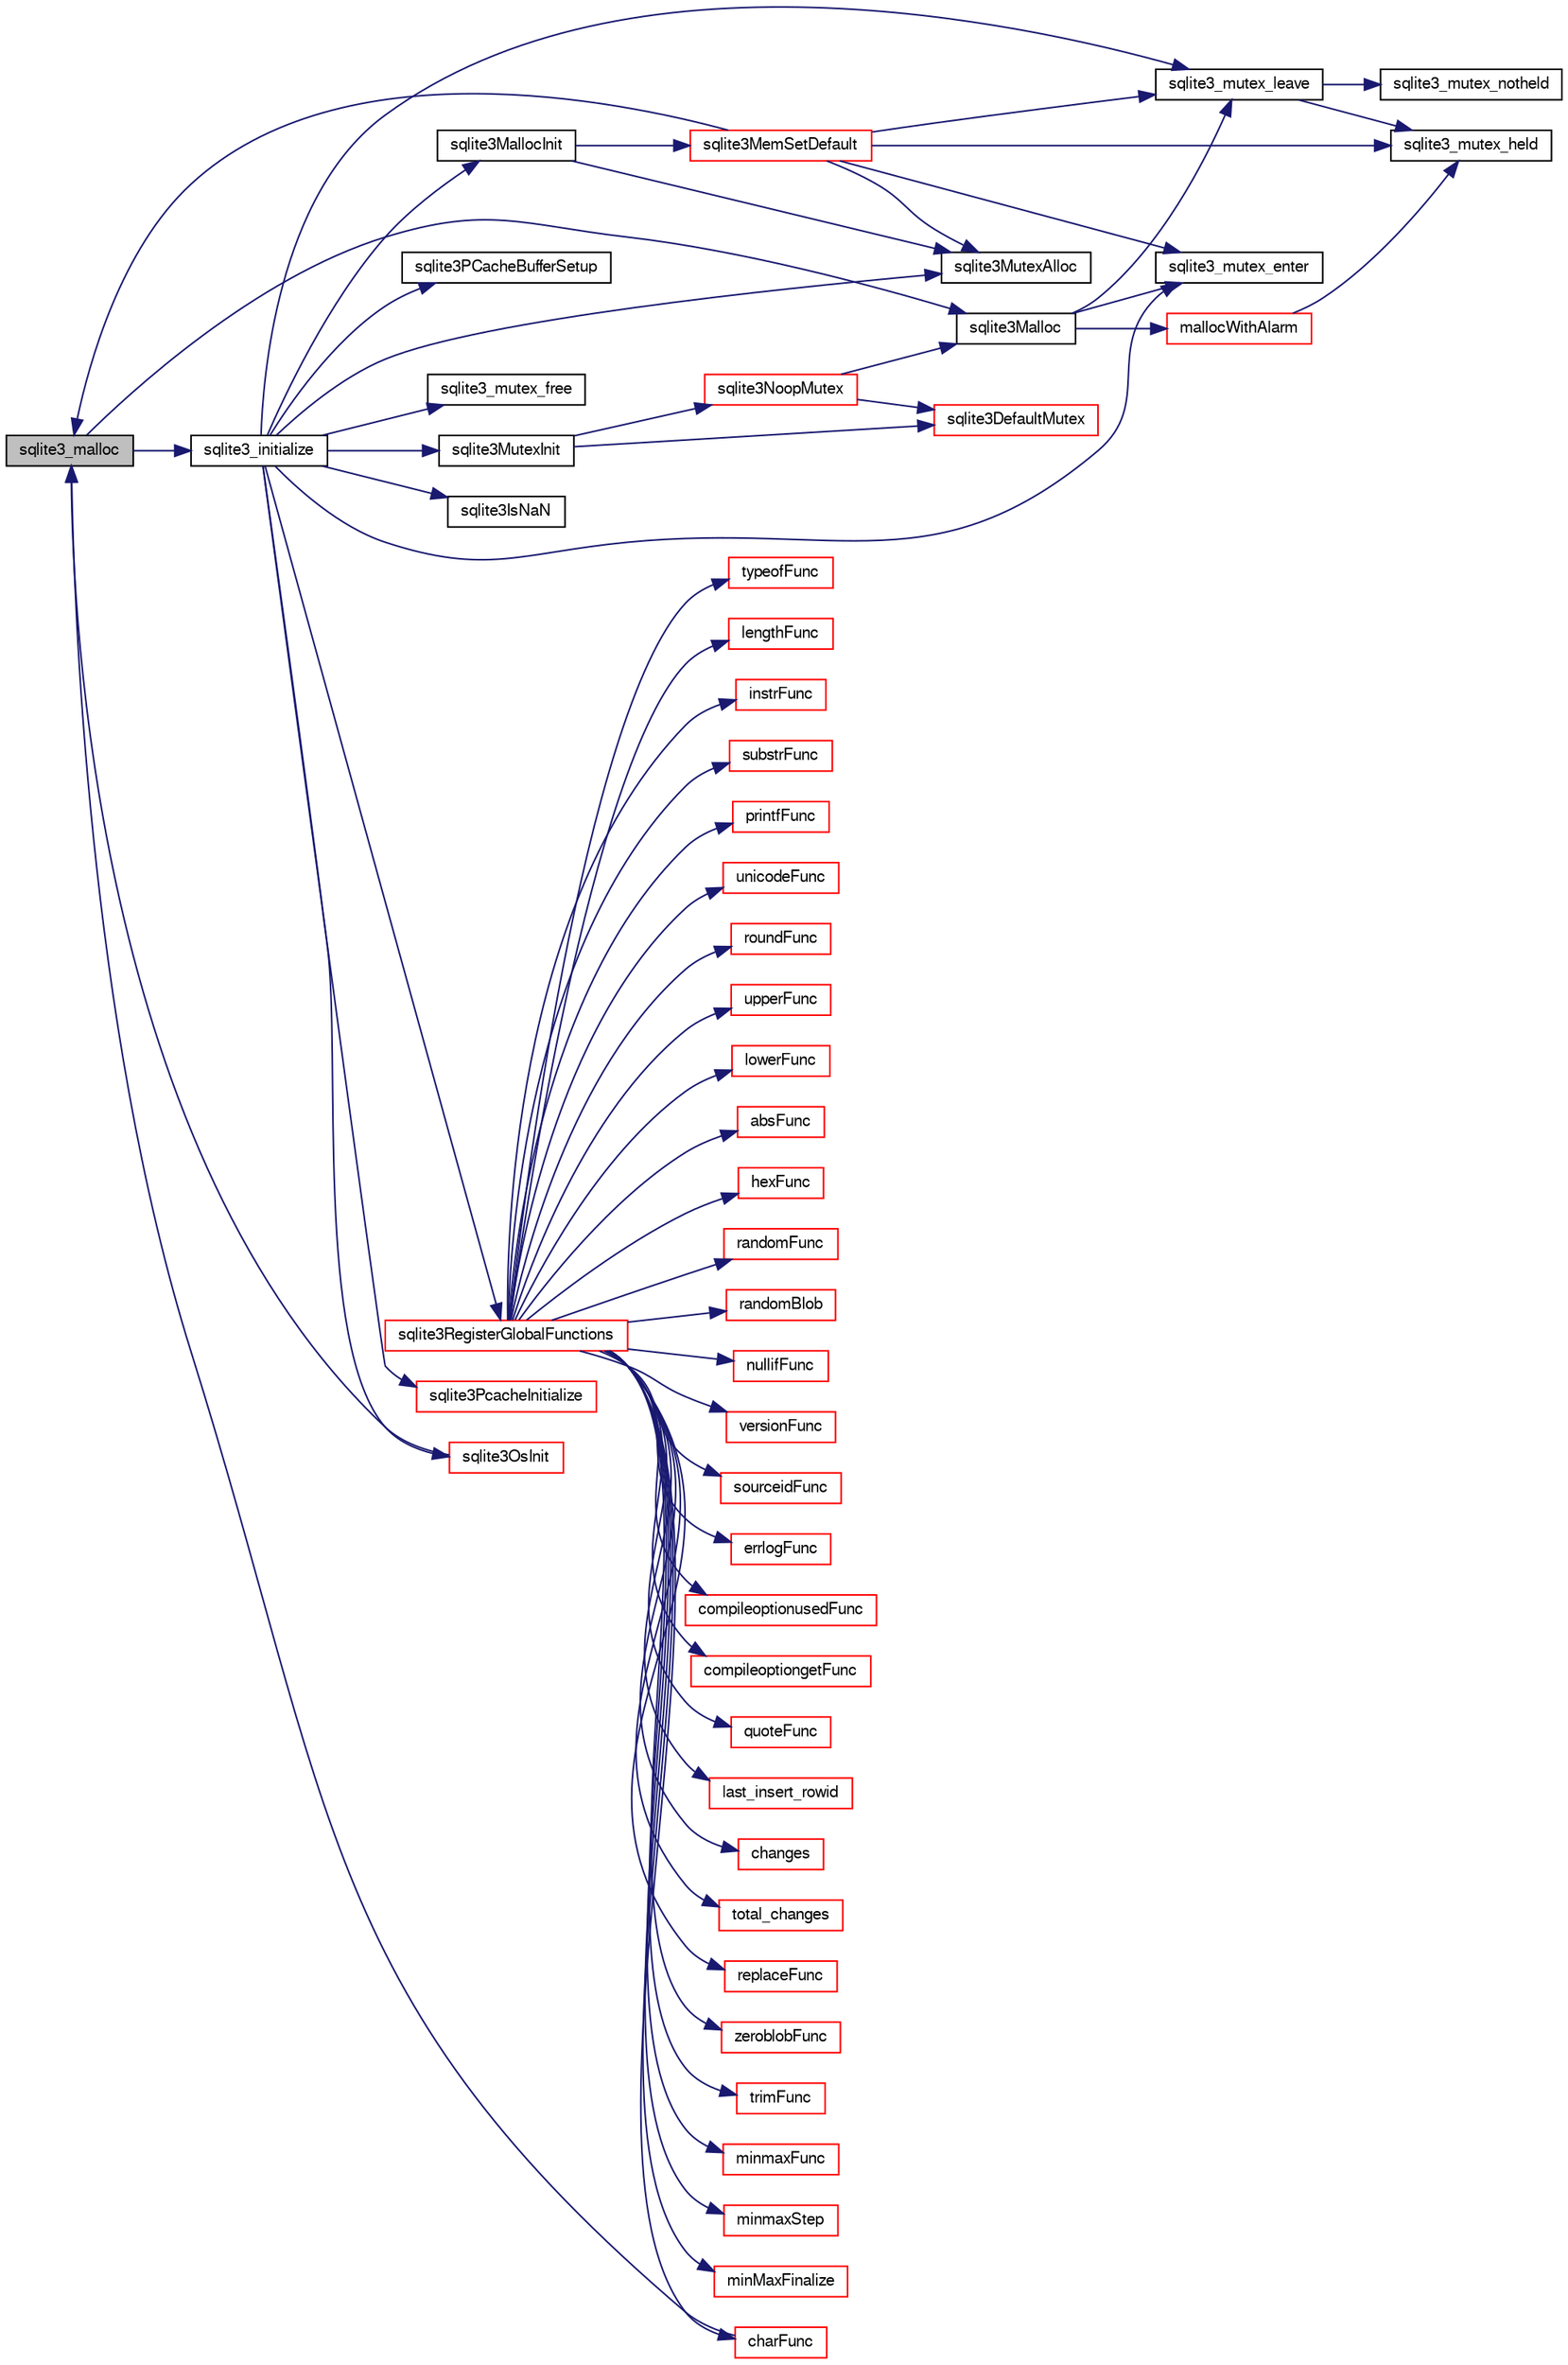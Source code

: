 digraph "sqlite3_malloc"
{
  edge [fontname="FreeSans",fontsize="10",labelfontname="FreeSans",labelfontsize="10"];
  node [fontname="FreeSans",fontsize="10",shape=record];
  rankdir="LR";
  Node342338 [label="sqlite3_malloc",height=0.2,width=0.4,color="black", fillcolor="grey75", style="filled", fontcolor="black"];
  Node342338 -> Node342339 [color="midnightblue",fontsize="10",style="solid",fontname="FreeSans"];
  Node342339 [label="sqlite3_initialize",height=0.2,width=0.4,color="black", fillcolor="white", style="filled",URL="$sqlite3_8c.html#ab0c0ee2d5d4cf8b28e9572296a8861df"];
  Node342339 -> Node342340 [color="midnightblue",fontsize="10",style="solid",fontname="FreeSans"];
  Node342340 [label="sqlite3MutexInit",height=0.2,width=0.4,color="black", fillcolor="white", style="filled",URL="$sqlite3_8c.html#a7906afcdd1cdb3d0007eb932398a1158"];
  Node342340 -> Node342341 [color="midnightblue",fontsize="10",style="solid",fontname="FreeSans"];
  Node342341 [label="sqlite3DefaultMutex",height=0.2,width=0.4,color="red", fillcolor="white", style="filled",URL="$sqlite3_8c.html#ac895a71e325f9b2f9b862f737c17aca8"];
  Node342340 -> Node342362 [color="midnightblue",fontsize="10",style="solid",fontname="FreeSans"];
  Node342362 [label="sqlite3NoopMutex",height=0.2,width=0.4,color="red", fillcolor="white", style="filled",URL="$sqlite3_8c.html#a09742cde9ef371d94f8201d2cdb543e4"];
  Node342362 -> Node342346 [color="midnightblue",fontsize="10",style="solid",fontname="FreeSans"];
  Node342346 [label="sqlite3Malloc",height=0.2,width=0.4,color="black", fillcolor="white", style="filled",URL="$sqlite3_8c.html#a361a2eaa846b1885f123abe46f5d8b2b"];
  Node342346 -> Node342347 [color="midnightblue",fontsize="10",style="solid",fontname="FreeSans"];
  Node342347 [label="sqlite3_mutex_enter",height=0.2,width=0.4,color="black", fillcolor="white", style="filled",URL="$sqlite3_8c.html#a1c12cde690bd89f104de5cbad12a6bf5"];
  Node342346 -> Node342348 [color="midnightblue",fontsize="10",style="solid",fontname="FreeSans"];
  Node342348 [label="mallocWithAlarm",height=0.2,width=0.4,color="red", fillcolor="white", style="filled",URL="$sqlite3_8c.html#ab070d5cf8e48ec8a6a43cf025d48598b"];
  Node342348 -> Node342349 [color="midnightblue",fontsize="10",style="solid",fontname="FreeSans"];
  Node342349 [label="sqlite3_mutex_held",height=0.2,width=0.4,color="black", fillcolor="white", style="filled",URL="$sqlite3_8c.html#acf77da68932b6bc163c5e68547ecc3e7"];
  Node342346 -> Node342353 [color="midnightblue",fontsize="10",style="solid",fontname="FreeSans"];
  Node342353 [label="sqlite3_mutex_leave",height=0.2,width=0.4,color="black", fillcolor="white", style="filled",URL="$sqlite3_8c.html#a5838d235601dbd3c1fa993555c6bcc93"];
  Node342353 -> Node342349 [color="midnightblue",fontsize="10",style="solid",fontname="FreeSans"];
  Node342353 -> Node342354 [color="midnightblue",fontsize="10",style="solid",fontname="FreeSans"];
  Node342354 [label="sqlite3_mutex_notheld",height=0.2,width=0.4,color="black", fillcolor="white", style="filled",URL="$sqlite3_8c.html#a83967c837c1c000d3b5adcfaa688f5dc"];
  Node342362 -> Node342341 [color="midnightblue",fontsize="10",style="solid",fontname="FreeSans"];
  Node342339 -> Node342370 [color="midnightblue",fontsize="10",style="solid",fontname="FreeSans"];
  Node342370 [label="sqlite3MutexAlloc",height=0.2,width=0.4,color="black", fillcolor="white", style="filled",URL="$sqlite3_8c.html#a0e3f432ee581f6876b590e7ad7e84e19"];
  Node342339 -> Node342347 [color="midnightblue",fontsize="10",style="solid",fontname="FreeSans"];
  Node342339 -> Node342371 [color="midnightblue",fontsize="10",style="solid",fontname="FreeSans"];
  Node342371 [label="sqlite3MallocInit",height=0.2,width=0.4,color="black", fillcolor="white", style="filled",URL="$sqlite3_8c.html#a9e06f9e7cad0d83ce80ab493c9533552"];
  Node342371 -> Node342372 [color="midnightblue",fontsize="10",style="solid",fontname="FreeSans"];
  Node342372 [label="sqlite3MemSetDefault",height=0.2,width=0.4,color="red", fillcolor="white", style="filled",URL="$sqlite3_8c.html#a162fbfd727e92c5f8f72625b5ff62549"];
  Node342372 -> Node342370 [color="midnightblue",fontsize="10",style="solid",fontname="FreeSans"];
  Node342372 -> Node342347 [color="midnightblue",fontsize="10",style="solid",fontname="FreeSans"];
  Node342372 -> Node342353 [color="midnightblue",fontsize="10",style="solid",fontname="FreeSans"];
  Node342372 -> Node342349 [color="midnightblue",fontsize="10",style="solid",fontname="FreeSans"];
  Node342372 -> Node342338 [color="midnightblue",fontsize="10",style="solid",fontname="FreeSans"];
  Node342371 -> Node342370 [color="midnightblue",fontsize="10",style="solid",fontname="FreeSans"];
  Node342339 -> Node342353 [color="midnightblue",fontsize="10",style="solid",fontname="FreeSans"];
  Node342339 -> Node342465 [color="midnightblue",fontsize="10",style="solid",fontname="FreeSans"];
  Node342465 [label="sqlite3RegisterGlobalFunctions",height=0.2,width=0.4,color="red", fillcolor="white", style="filled",URL="$sqlite3_8c.html#a9f75bd111010f29e1b8d74344473c4ec"];
  Node342465 -> Node342466 [color="midnightblue",fontsize="10",style="solid",fontname="FreeSans"];
  Node342466 [label="trimFunc",height=0.2,width=0.4,color="red", fillcolor="white", style="filled",URL="$sqlite3_8c.html#afad56dbe7f08139a630156e644b14704"];
  Node342465 -> Node342479 [color="midnightblue",fontsize="10",style="solid",fontname="FreeSans"];
  Node342479 [label="minmaxFunc",height=0.2,width=0.4,color="red", fillcolor="white", style="filled",URL="$sqlite3_8c.html#a4d00f48b948fd73cb70bcfd1efc0bfb0"];
  Node342465 -> Node342488 [color="midnightblue",fontsize="10",style="solid",fontname="FreeSans"];
  Node342488 [label="minmaxStep",height=0.2,width=0.4,color="red", fillcolor="white", style="filled",URL="$sqlite3_8c.html#a5b4c0da0f3b61d7ff25ebd30aa22cca4"];
  Node342465 -> Node342492 [color="midnightblue",fontsize="10",style="solid",fontname="FreeSans"];
  Node342492 [label="minMaxFinalize",height=0.2,width=0.4,color="red", fillcolor="white", style="filled",URL="$sqlite3_8c.html#a0439dd90934a2dee93517c50884d5924"];
  Node342465 -> Node342493 [color="midnightblue",fontsize="10",style="solid",fontname="FreeSans"];
  Node342493 [label="typeofFunc",height=0.2,width=0.4,color="red", fillcolor="white", style="filled",URL="$sqlite3_8c.html#aba6c564ff0d6b017de448469d0fb243f"];
  Node342465 -> Node342494 [color="midnightblue",fontsize="10",style="solid",fontname="FreeSans"];
  Node342494 [label="lengthFunc",height=0.2,width=0.4,color="red", fillcolor="white", style="filled",URL="$sqlite3_8c.html#affdabf006c37c26a1c3e325badb83546"];
  Node342465 -> Node342499 [color="midnightblue",fontsize="10",style="solid",fontname="FreeSans"];
  Node342499 [label="instrFunc",height=0.2,width=0.4,color="red", fillcolor="white", style="filled",URL="$sqlite3_8c.html#a8f86ca540b92ac28aaefaa126170cf8c"];
  Node342465 -> Node342501 [color="midnightblue",fontsize="10",style="solid",fontname="FreeSans"];
  Node342501 [label="substrFunc",height=0.2,width=0.4,color="red", fillcolor="white", style="filled",URL="$sqlite3_8c.html#a8a8739d9af5589338113371e440b2734"];
  Node342465 -> Node342506 [color="midnightblue",fontsize="10",style="solid",fontname="FreeSans"];
  Node342506 [label="printfFunc",height=0.2,width=0.4,color="red", fillcolor="white", style="filled",URL="$sqlite3_8c.html#a80ca21d434c7c5b6668bee721331dda8"];
  Node342465 -> Node342508 [color="midnightblue",fontsize="10",style="solid",fontname="FreeSans"];
  Node342508 [label="unicodeFunc",height=0.2,width=0.4,color="red", fillcolor="white", style="filled",URL="$sqlite3_8c.html#a1d3d012cbe2276d8d713be80884db355"];
  Node342465 -> Node342510 [color="midnightblue",fontsize="10",style="solid",fontname="FreeSans"];
  Node342510 [label="charFunc",height=0.2,width=0.4,color="red", fillcolor="white", style="filled",URL="$sqlite3_8c.html#ab9b72ce47fcea3c3b92e816435a0fd91"];
  Node342510 -> Node342338 [color="midnightblue",fontsize="10",style="solid",fontname="FreeSans"];
  Node342465 -> Node342511 [color="midnightblue",fontsize="10",style="solid",fontname="FreeSans"];
  Node342511 [label="absFunc",height=0.2,width=0.4,color="red", fillcolor="white", style="filled",URL="$sqlite3_8c.html#af271994a34f441432d50d7095e0ed23d"];
  Node342465 -> Node342516 [color="midnightblue",fontsize="10",style="solid",fontname="FreeSans"];
  Node342516 [label="roundFunc",height=0.2,width=0.4,color="red", fillcolor="white", style="filled",URL="$sqlite3_8c.html#a8c444ba254edc27891111b76e7ba85e7"];
  Node342465 -> Node342519 [color="midnightblue",fontsize="10",style="solid",fontname="FreeSans"];
  Node342519 [label="upperFunc",height=0.2,width=0.4,color="red", fillcolor="white", style="filled",URL="$sqlite3_8c.html#a8f26e491f9fd893cdb476c577f39f260"];
  Node342465 -> Node342520 [color="midnightblue",fontsize="10",style="solid",fontname="FreeSans"];
  Node342520 [label="lowerFunc",height=0.2,width=0.4,color="red", fillcolor="white", style="filled",URL="$sqlite3_8c.html#a37a07e2d7c0cb4c521e9c334596c89a7"];
  Node342465 -> Node342521 [color="midnightblue",fontsize="10",style="solid",fontname="FreeSans"];
  Node342521 [label="hexFunc",height=0.2,width=0.4,color="red", fillcolor="white", style="filled",URL="$sqlite3_8c.html#a2e2cd151b75b794723d7c4f30fe57c8b"];
  Node342465 -> Node342522 [color="midnightblue",fontsize="10",style="solid",fontname="FreeSans"];
  Node342522 [label="randomFunc",height=0.2,width=0.4,color="red", fillcolor="white", style="filled",URL="$sqlite3_8c.html#a77905d2b2e1b154cf082f061cfa057dd"];
  Node342465 -> Node342526 [color="midnightblue",fontsize="10",style="solid",fontname="FreeSans"];
  Node342526 [label="randomBlob",height=0.2,width=0.4,color="red", fillcolor="white", style="filled",URL="$sqlite3_8c.html#a2b058708f7f26feb80fce84c3e375d64"];
  Node342465 -> Node342528 [color="midnightblue",fontsize="10",style="solid",fontname="FreeSans"];
  Node342528 [label="nullifFunc",height=0.2,width=0.4,color="red", fillcolor="white", style="filled",URL="$sqlite3_8c.html#aa677b6612cd4e6630438b729f56cd3e6"];
  Node342465 -> Node342529 [color="midnightblue",fontsize="10",style="solid",fontname="FreeSans"];
  Node342529 [label="versionFunc",height=0.2,width=0.4,color="red", fillcolor="white", style="filled",URL="$sqlite3_8c.html#a258a294d68fbf7c6ba528921b2a721bc"];
  Node342465 -> Node342531 [color="midnightblue",fontsize="10",style="solid",fontname="FreeSans"];
  Node342531 [label="sourceidFunc",height=0.2,width=0.4,color="red", fillcolor="white", style="filled",URL="$sqlite3_8c.html#a3ff22be898cc17c2a45a7fa605892c4a"];
  Node342465 -> Node342533 [color="midnightblue",fontsize="10",style="solid",fontname="FreeSans"];
  Node342533 [label="errlogFunc",height=0.2,width=0.4,color="red", fillcolor="white", style="filled",URL="$sqlite3_8c.html#a56d5c8e1f0a43e4c9f8864c27065393f"];
  Node342465 -> Node342534 [color="midnightblue",fontsize="10",style="solid",fontname="FreeSans"];
  Node342534 [label="compileoptionusedFunc",height=0.2,width=0.4,color="red", fillcolor="white", style="filled",URL="$sqlite3_8c.html#ab8caa7140383f5e738f29c859232145f"];
  Node342465 -> Node342537 [color="midnightblue",fontsize="10",style="solid",fontname="FreeSans"];
  Node342537 [label="compileoptiongetFunc",height=0.2,width=0.4,color="red", fillcolor="white", style="filled",URL="$sqlite3_8c.html#a9221f1bc427c499f548f1e50ad1033b0"];
  Node342465 -> Node342539 [color="midnightblue",fontsize="10",style="solid",fontname="FreeSans"];
  Node342539 [label="quoteFunc",height=0.2,width=0.4,color="red", fillcolor="white", style="filled",URL="$sqlite3_8c.html#a8e64c0ef376144dfad6a4a3d499056b8"];
  Node342465 -> Node342540 [color="midnightblue",fontsize="10",style="solid",fontname="FreeSans"];
  Node342540 [label="last_insert_rowid",height=0.2,width=0.4,color="red", fillcolor="white", style="filled",URL="$sqlite3_8c.html#a58bdb5411ca39965cee456c209725009"];
  Node342465 -> Node342542 [color="midnightblue",fontsize="10",style="solid",fontname="FreeSans"];
  Node342542 [label="changes",height=0.2,width=0.4,color="red", fillcolor="white", style="filled",URL="$sqlite3_8c.html#a098b9c6a88d2ab91cdcbd5ee0b4bfe7f"];
  Node342465 -> Node342544 [color="midnightblue",fontsize="10",style="solid",fontname="FreeSans"];
  Node342544 [label="total_changes",height=0.2,width=0.4,color="red", fillcolor="white", style="filled",URL="$sqlite3_8c.html#afad48d3e90d72263d3e8707f56d1ccc9"];
  Node342465 -> Node342546 [color="midnightblue",fontsize="10",style="solid",fontname="FreeSans"];
  Node342546 [label="replaceFunc",height=0.2,width=0.4,color="red", fillcolor="white", style="filled",URL="$sqlite3_8c.html#a752b98a7c55d204c397a4902b49b1ce4"];
  Node342465 -> Node342547 [color="midnightblue",fontsize="10",style="solid",fontname="FreeSans"];
  Node342547 [label="zeroblobFunc",height=0.2,width=0.4,color="red", fillcolor="white", style="filled",URL="$sqlite3_8c.html#a3b48be674f93ee89664ee4552afd3248"];
  Node342339 -> Node342613 [color="midnightblue",fontsize="10",style="solid",fontname="FreeSans"];
  Node342613 [label="sqlite3PcacheInitialize",height=0.2,width=0.4,color="red", fillcolor="white", style="filled",URL="$sqlite3_8c.html#a2902c61ddc88bea002c4d69fe4052b1f"];
  Node342339 -> Node342614 [color="midnightblue",fontsize="10",style="solid",fontname="FreeSans"];
  Node342614 [label="sqlite3OsInit",height=0.2,width=0.4,color="red", fillcolor="white", style="filled",URL="$sqlite3_8c.html#afeaa886fe1ca086a30fd278b1d069762"];
  Node342614 -> Node342338 [color="midnightblue",fontsize="10",style="solid",fontname="FreeSans"];
  Node342339 -> Node342618 [color="midnightblue",fontsize="10",style="solid",fontname="FreeSans"];
  Node342618 [label="sqlite3PCacheBufferSetup",height=0.2,width=0.4,color="black", fillcolor="white", style="filled",URL="$sqlite3_8c.html#ad18a1eebefdfbc4254f473f7b0101937"];
  Node342339 -> Node342619 [color="midnightblue",fontsize="10",style="solid",fontname="FreeSans"];
  Node342619 [label="sqlite3_mutex_free",height=0.2,width=0.4,color="black", fillcolor="white", style="filled",URL="$sqlite3_8c.html#a2db2e72e08f6873afa9c61b0ec726fec"];
  Node342339 -> Node342402 [color="midnightblue",fontsize="10",style="solid",fontname="FreeSans"];
  Node342402 [label="sqlite3IsNaN",height=0.2,width=0.4,color="black", fillcolor="white", style="filled",URL="$sqlite3_8c.html#aed4d78203877c3486765ccbc7feebb50"];
  Node342338 -> Node342346 [color="midnightblue",fontsize="10",style="solid",fontname="FreeSans"];
}
